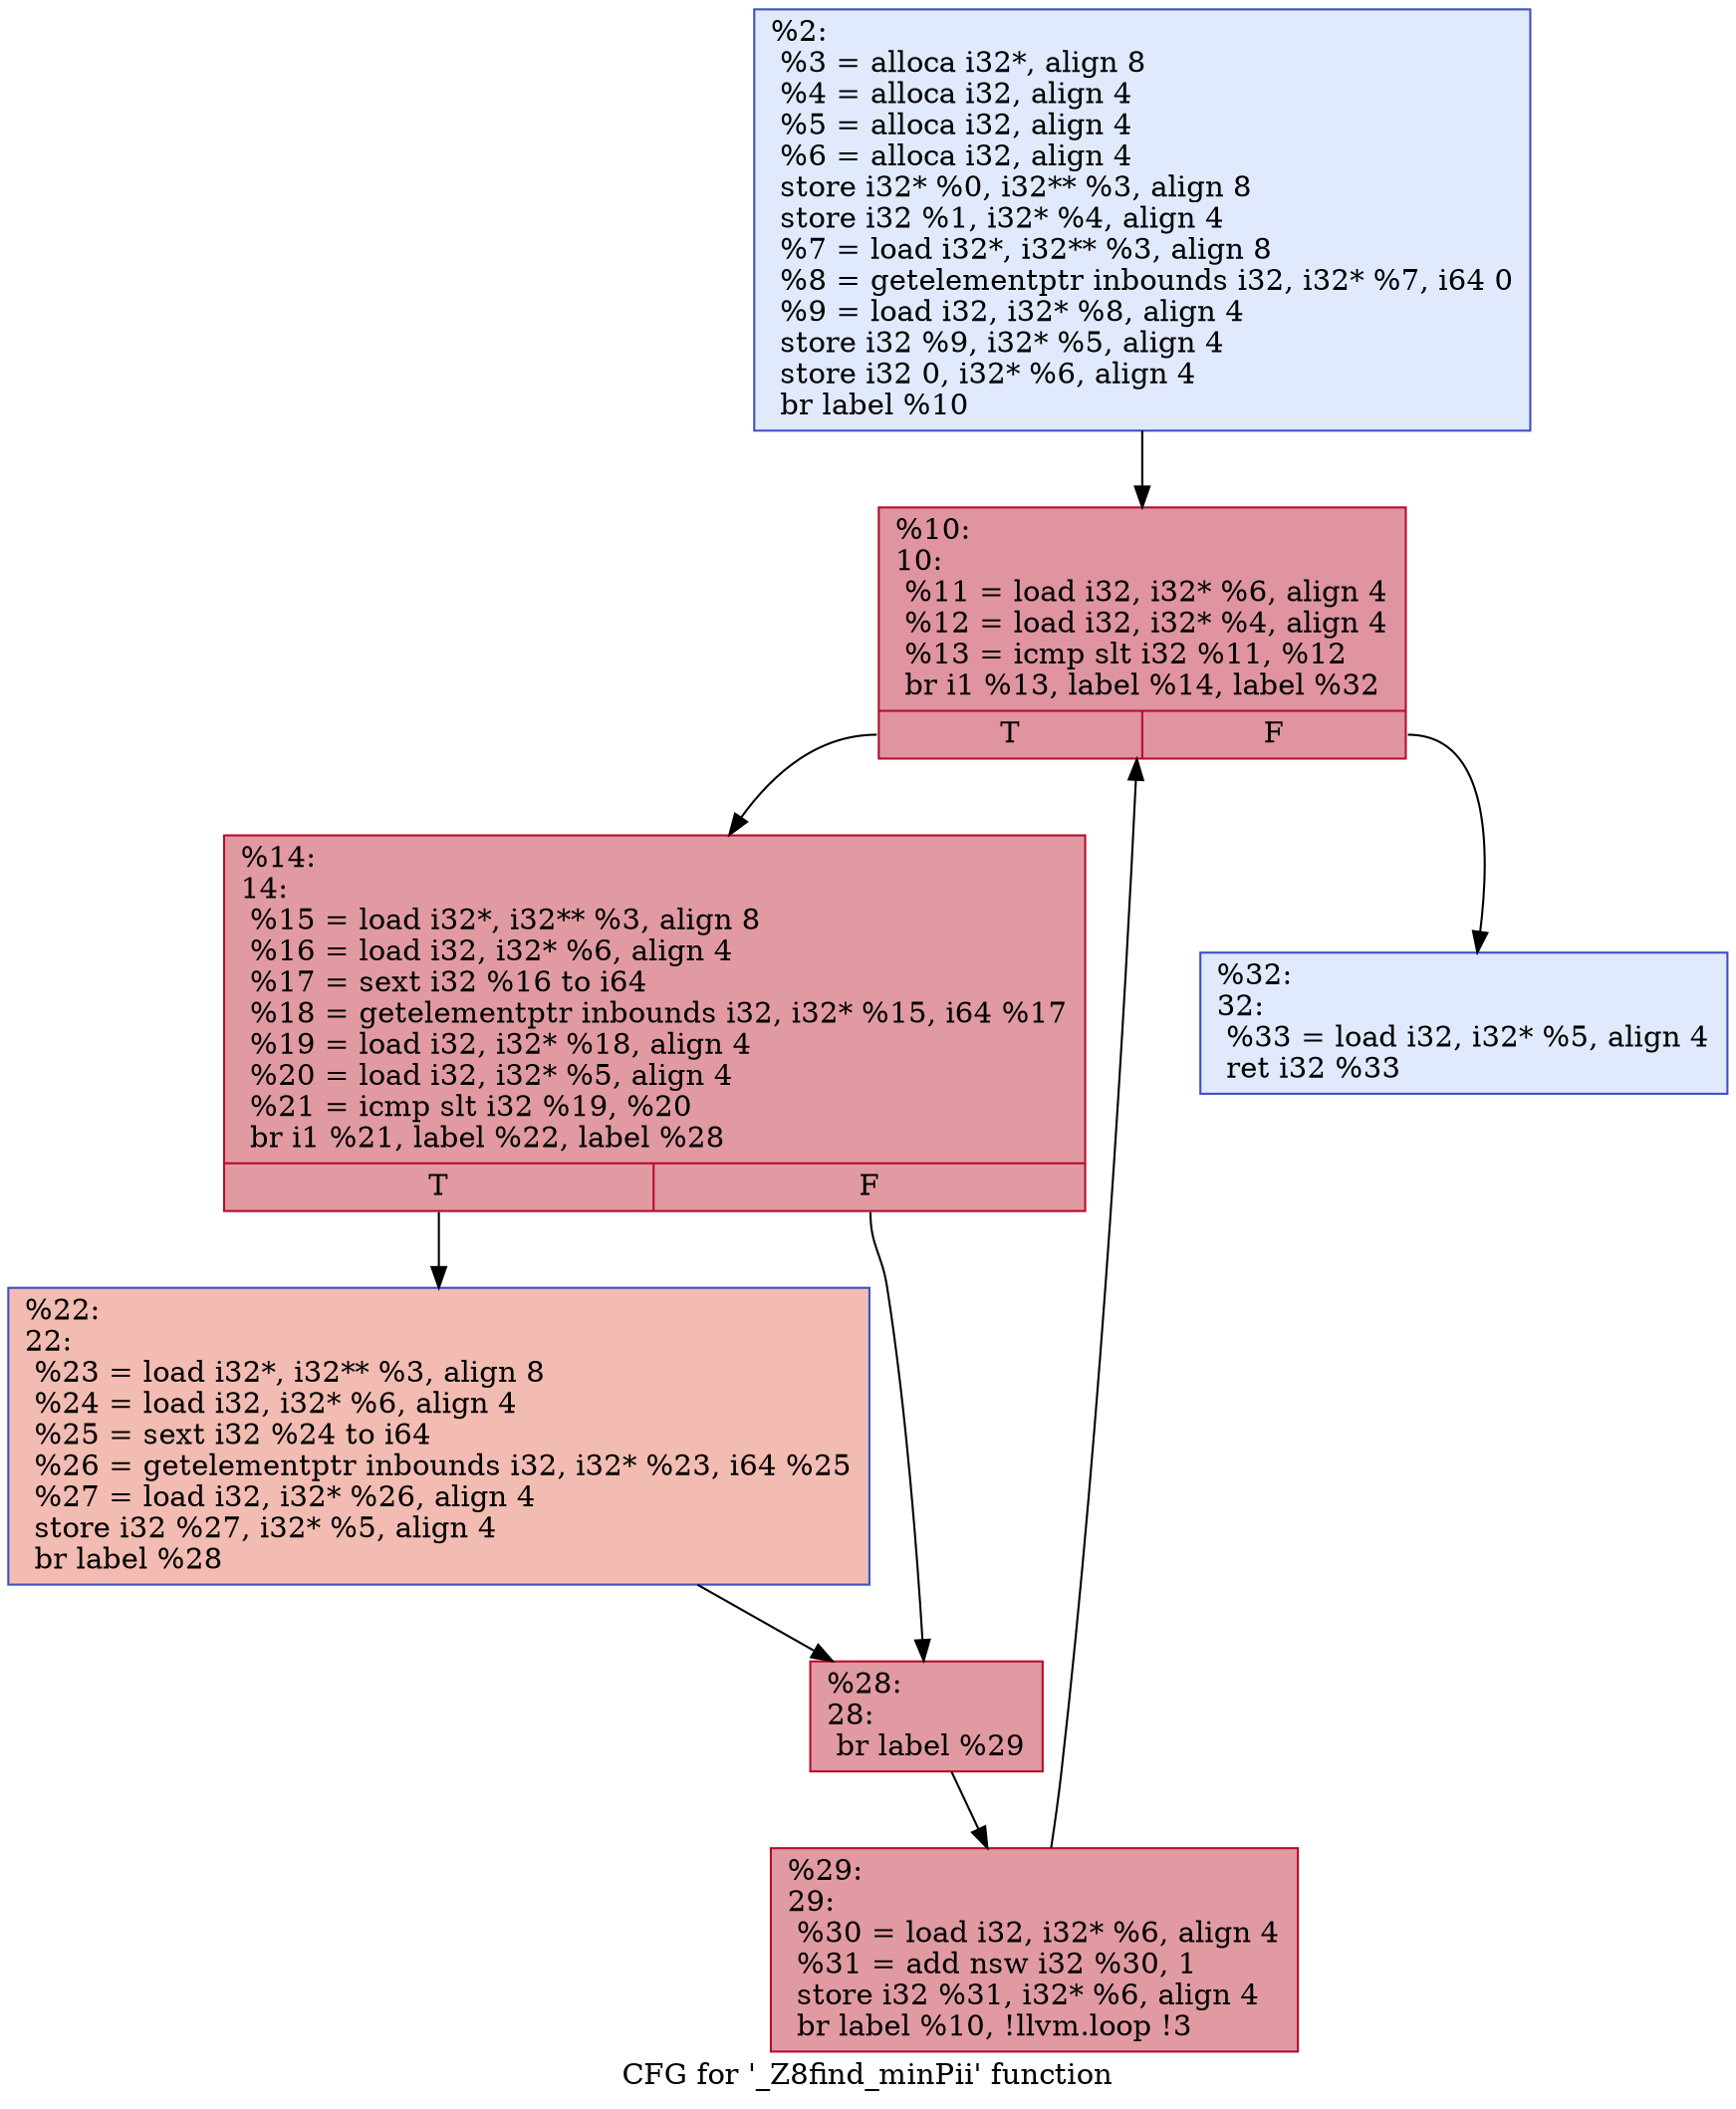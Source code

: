 digraph "CFG for '_Z8find_minPii' function" {
	label="CFG for '_Z8find_minPii' function";

	Node0x244fc462290 [shape=record,color="#3d50c3ff", style=filled, fillcolor="#b9d0f970",label="{%2:\l  %3 = alloca i32*, align 8\l  %4 = alloca i32, align 4\l  %5 = alloca i32, align 4\l  %6 = alloca i32, align 4\l  store i32* %0, i32** %3, align 8\l  store i32 %1, i32* %4, align 4\l  %7 = load i32*, i32** %3, align 8\l  %8 = getelementptr inbounds i32, i32* %7, i64 0\l  %9 = load i32, i32* %8, align 4\l  store i32 %9, i32* %5, align 4\l  store i32 0, i32* %6, align 4\l  br label %10\l}"];
	Node0x244fc462290 -> Node0x244fc4622e0;
	Node0x244fc4622e0 [shape=record,color="#b70d28ff", style=filled, fillcolor="#b70d2870",label="{%10:\l10:                                               \l  %11 = load i32, i32* %6, align 4\l  %12 = load i32, i32* %4, align 4\l  %13 = icmp slt i32 %11, %12\l  br i1 %13, label %14, label %32\l|{<s0>T|<s1>F}}"];
	Node0x244fc4622e0:s0 -> Node0x244fc460d00;
	Node0x244fc4622e0:s1 -> Node0x244fc4608f0;
	Node0x244fc460d00 [shape=record,color="#b70d28ff", style=filled, fillcolor="#bb1b2c70",label="{%14:\l14:                                               \l  %15 = load i32*, i32** %3, align 8\l  %16 = load i32, i32* %6, align 4\l  %17 = sext i32 %16 to i64\l  %18 = getelementptr inbounds i32, i32* %15, i64 %17\l  %19 = load i32, i32* %18, align 4\l  %20 = load i32, i32* %5, align 4\l  %21 = icmp slt i32 %19, %20\l  br i1 %21, label %22, label %28\l|{<s0>T|<s1>F}}"];
	Node0x244fc460d00:s0 -> Node0x244fc460b70;
	Node0x244fc460d00:s1 -> Node0x244fc4612a0;
	Node0x244fc460b70 [shape=record,color="#3d50c3ff", style=filled, fillcolor="#e1675170",label="{%22:\l22:                                               \l  %23 = load i32*, i32** %3, align 8\l  %24 = load i32, i32* %6, align 4\l  %25 = sext i32 %24 to i64\l  %26 = getelementptr inbounds i32, i32* %23, i64 %25\l  %27 = load i32, i32* %26, align 4\l  store i32 %27, i32* %5, align 4\l  br label %28\l}"];
	Node0x244fc460b70 -> Node0x244fc4612a0;
	Node0x244fc4612a0 [shape=record,color="#b70d28ff", style=filled, fillcolor="#bb1b2c70",label="{%28:\l28:                                               \l  br label %29\l}"];
	Node0x244fc4612a0 -> Node0x244fc4617f0;
	Node0x244fc4617f0 [shape=record,color="#b70d28ff", style=filled, fillcolor="#bb1b2c70",label="{%29:\l29:                                               \l  %30 = load i32, i32* %6, align 4\l  %31 = add nsw i32 %30, 1\l  store i32 %31, i32* %6, align 4\l  br label %10, !llvm.loop !3\l}"];
	Node0x244fc4617f0 -> Node0x244fc4622e0;
	Node0x244fc4608f0 [shape=record,color="#3d50c3ff", style=filled, fillcolor="#b9d0f970",label="{%32:\l32:                                               \l  %33 = load i32, i32* %5, align 4\l  ret i32 %33\l}"];
}
